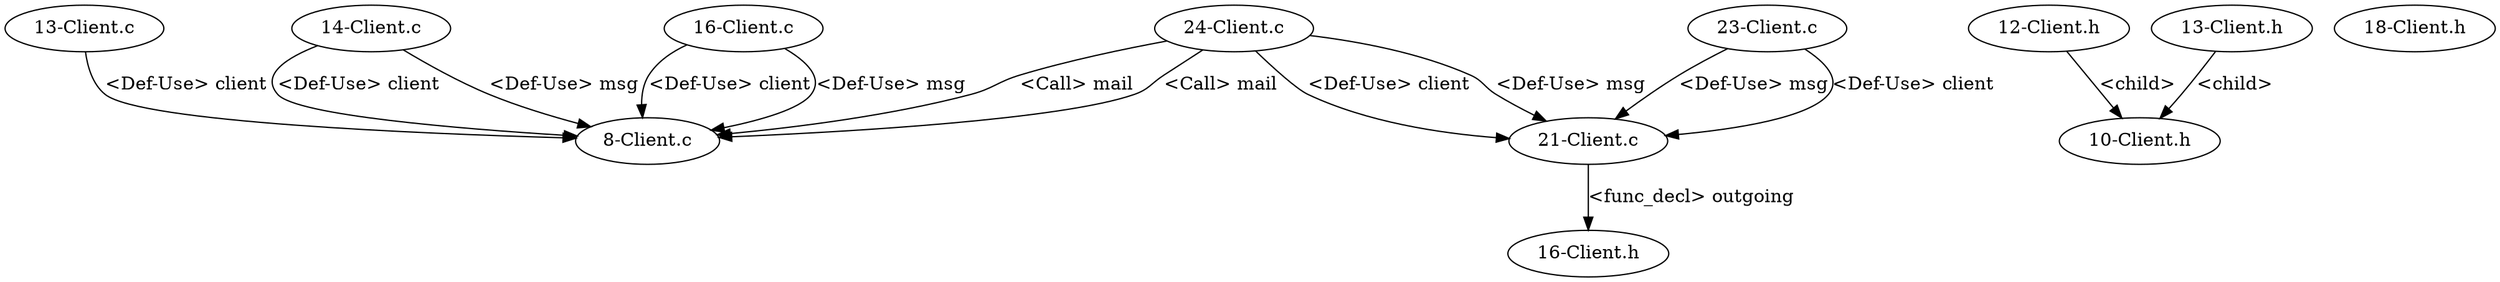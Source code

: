 digraph {
10 [label = "8-Client.c"];
11 [label = "13-Client.c"];
11 -> 10[label="<Def-Use> client"];
12 [label = "14-Client.c"];
12 -> 10[label="<Def-Use> client"];
12 -> 10[label="<Def-Use> msg"];
13 [label = "16-Client.c"];
13 -> 10[label="<Def-Use> client"];
13 -> 10[label="<Def-Use> msg"];
14 [label = "21-Client.c"];
15 [label = "23-Client.c"];
15 -> 14[label="<Def-Use> msg"];
15 -> 14[label="<Def-Use> client"];
16 [label = "24-Client.c"];
16 -> 10[label="<Call> mail"];
16 -> 14[label="<Def-Use> client"];
16 -> 14[label="<Def-Use> msg"];
17 [label = "10-Client.h"];
18 [label = "12-Client.h"];
19 [label = "13-Client.h"];
18 -> 17[label="<child>"];
19 -> 17[label="<child>"];
20 [label = "16-Client.h"];
21 [label = "18-Client.h"];
16 -> 10[label="<Call> mail"];
14 -> 20[label="<func_decl> outgoing"];
}